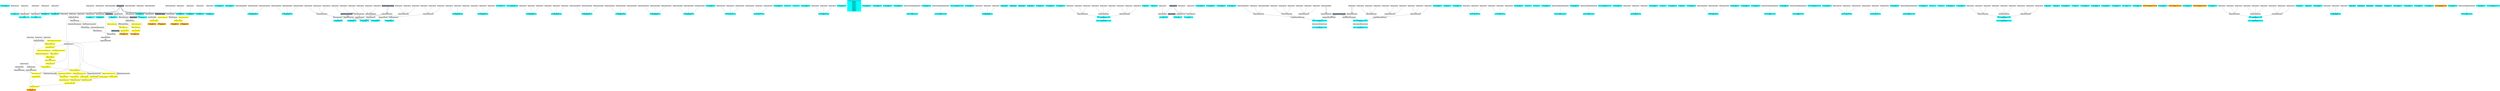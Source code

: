 digraph G {
node0 [shape="box" color="cyan" style="filled" label="VFXValue`1 Boolean (True)
_vfx_enabled_a"]
node1 [shape="box" color="cyan" style="filled" label="VFXExpressionMax Float
Rate_a"]
node2 [shape="box" color="lightgray" style="filled" label="VFXValue`1 Float (100)"]
node3 [shape="box" color="lightslategray" style="filled" label="VFXValue`1 Float (0)"]
node4 [shape="box" color="cyan" style="filled" label="VFXValue`1 Boolean (True)
_vfx_enabled_a"]
node5 [shape="box" color="cyan" style="filled" label="VFXExpressionCombine Float2
Count_a"]
node6 [shape="box" color="lightgray" style="filled" label="VFXExpressionMax Float"]
node7 [shape="box" color="lightgray" style="filled" label="VFXValue`1 Float (1)"]
node8 [shape="box" color="cyan" style="filled" label="VFXExpressionCombine Float2
Delay_a"]
node9 [shape="box" color="lightgray" style="filled" label="VFXExpressionMax Float"]
node10 [shape="box" color="lightgray" style="filled" label="VFXValue`1 Float (0)"]
node11 [shape="box" color="cyan" style="filled" label="VFXValue`1 Boolean (True)
_vfx_enabled_a"]
node12 [shape="box" color="cyan" style="filled" label="VFXExpressionMax Float
Rate_a"]
node13 [shape="box" color="lightgray" style="filled" label="VFXValue`1 Float (10)"]
node14 [shape="box" color="cyan" style="filled" label="VFXExpressionCombine Float3
bounds_center"]
node15 [shape="box" color="lightgray" style="filled" label="VFXValue`1 Float (-0.008661509)"]
node16 [shape="box" color="lightgray" style="filled" label="VFXValue`1 Float (1.401422)"]
node17 [shape="box" color="lightgray" style="filled" label="VFXValue`1 Float (-0.01848245)"]
node18 [shape="box" color="cyan" style="filled" label="VFXExpressionCombine Float3
bounds_size"]
node19 [shape="box" color="lightgray" style="filled" label="VFXValue`1 Float (3.004998)"]
node20 [shape="box" color="lightgray" style="filled" label="VFXValue`1 Float (3.960069)"]
node21 [shape="box" color="lightgray" style="filled" label="VFXValue`1 Float (3.060745)"]
node22 [shape="box" color="cyan" style="filled" label="VFXExpressionMin Float3
boundsPadding"]
node23 [shape="box" color="lightgray" style="filled" label="VFXExpressionMax Float3"]
node24 [shape="box" color="lightgray" style="filled" label="VFXExpressionCombine Float3"]
node25 [shape="box" color="lightgray" style="filled" label="VFXValue`1 Float (0.5)"]
node26 [shape="box" color="lightgray" style="filled" label="VFXValue`1 Float (0.5)"]
node27 [shape="box" color="lightgray" style="filled" label="VFXValue`1 Float (0.5)"]
node28 [shape="box" color="lightgray" style="filled" label="VFXExpressionCombine Float3"]
node29 [shape="box" color="lightslategray" style="filled" label="VFXValue`1 Float (-1.701412E+38)"]
node30 [shape="box" color="lightgray" style="filled" label="VFXExpressionCombine Float3"]
node31 [shape="box" color="lightslategray" style="filled" label="VFXValue`1 Float (1.701412E+38)"]
node32 [shape="box" color="cyan" style="filled" label="VFXExpressionCombine Float3
bounds_center"]
node33 [shape="box" color="lightgray" style="filled" label="VFXValue`1 Float (0)"]
node34 [shape="box" color="lightgray" style="filled" label="VFXValue`1 Float (0)"]
node35 [shape="box" color="lightgray" style="filled" label="VFXValue`1 Float (0)"]
node36 [shape="box" color="cyan" style="filled" label="VFXExpressionCombine Float3
bounds_size"]
node37 [shape="box" color="lightgray" style="filled" label="VFXValue`1 Float (1)"]
node38 [shape="box" color="lightgray" style="filled" label="VFXValue`1 Float (1)"]
node39 [shape="box" color="lightgray" style="filled" label="VFXValue`1 Float (1)"]
node40 [shape="box" color="cyan" style="filled" label="VFXExpressionMin Float3
boundsPadding"]
node41 [shape="box" color="lightgray" style="filled" label="VFXExpressionMax Float3"]
node42 [shape="box" color="lightgray" style="filled" label="VFXExpressionCombine Float3"]
node43 [shape="box" color="lightgray" style="filled" label="VFXValue`1 Float (0)"]
node44 [shape="box" color="lightgray" style="filled" label="VFXValue`1 Float (0)"]
node45 [shape="box" color="lightgray" style="filled" label="VFXValue`1 Float (0)"]
node46 [shape="box" color="cyan" style="filled" label="VFXMeshValue Mesh (998)
mesh"]
node47 [shape="box" color="cyan" style="filled" label="VFXValue`1 Uint32 (4294967295)
subMeshMask"]
node48 [shape="box" color="cyan" style="filled" label="VFXExpressionCombine Float3
bounds_center"]
node49 [shape="box" color="lightgray" style="filled" label="VFXValue`1 Float (0)"]
node50 [shape="box" color="lightgray" style="filled" label="VFXValue`1 Float (0)"]
node51 [shape="box" color="lightgray" style="filled" label="VFXValue`1 Float (0)"]
node52 [shape="box" color="cyan" style="filled" label="VFXExpressionCombine Float3
bounds_size"]
node53 [shape="box" color="lightgray" style="filled" label="VFXValue`1 Float (1)"]
node54 [shape="box" color="lightgray" style="filled" label="VFXValue`1 Float (1)"]
node55 [shape="box" color="lightgray" style="filled" label="VFXValue`1 Float (1)"]
node56 [shape="box" color="cyan" style="filled" label="VFXExpressionMin Float3
boundsPadding"]
node57 [shape="box" color="lightgray" style="filled" label="VFXExpressionMax Float3"]
node58 [shape="box" color="lightgray" style="filled" label="VFXExpressionCombine Float3"]
node59 [shape="box" color="lightgray" style="filled" label="VFXValue`1 Float (0)"]
node60 [shape="box" color="lightgray" style="filled" label="VFXValue`1 Float (0)"]
node61 [shape="box" color="lightgray" style="filled" label="VFXValue`1 Float (0)"]
node62 [shape="box" color="cyan" style="filled" label="VFXExpressionCombine Float3
bounds_center"]
node63 [shape="box" color="lightgray" style="filled" label="VFXValue`1 Float (-0.08967018)"]
node64 [shape="box" color="lightgray" style="filled" label="VFXValue`1 Float (0.3930029)"]
node65 [shape="box" color="lightgray" style="filled" label="VFXValue`1 Float (0.1912585)"]
node66 [shape="box" color="cyan" style="filled" label="VFXExpressionCombine Float3
bounds_size"]
node67 [shape="box" color="lightgray" style="filled" label="VFXValue`1 Float (3.687424)"]
node68 [shape="box" color="lightgray" style="filled" label="VFXValue`1 Float (3.051853)"]
node69 [shape="box" color="lightgray" style="filled" label="VFXValue`1 Float (2.478354)"]
node70 [shape="box" color="cyan" style="filled" label="VFXExpressionMin Float3
boundsPadding"]
node71 [shape="box" color="lightgray" style="filled" label="VFXExpressionMax Float3"]
node72 [shape="box" color="lightgray" style="filled" label="VFXExpressionCombine Float3"]
node73 [shape="box" color="lightgray" style="filled" label="VFXValue`1 Float (0)"]
node74 [shape="box" color="lightgray" style="filled" label="VFXValue`1 Float (0)"]
node75 [shape="box" color="lightgray" style="filled" label="VFXValue`1 Float (0)"]
node76 [shape="box" color="cyan" style="filled" label="VFXExpressionCombine Float3
bounds_center"]
node77 [shape="box" color="lightgray" style="filled" label="VFXValue`1 Float (-0.07987535)"]
node78 [shape="box" color="lightgray" style="filled" label="VFXValue`1 Float (0.369233)"]
node79 [shape="box" color="lightgray" style="filled" label="VFXValue`1 Float (0.2012136)"]
node80 [shape="box" color="cyan" style="filled" label="VFXExpressionCombine Float3
bounds_size"]
node81 [shape="box" color="lightgray" style="filled" label="VFXValue`1 Float (3.709438)"]
node82 [shape="box" color="lightgray" style="filled" label="VFXValue`1 Float (3.099251)"]
node83 [shape="box" color="lightgray" style="filled" label="VFXValue`1 Float (2.547388)"]
node84 [shape="box" color="cyan" style="filled" label="VFXExpressionMin Float3
boundsPadding"]
node85 [shape="box" color="lightgray" style="filled" label="VFXExpressionMax Float3"]
node86 [shape="box" color="lightgray" style="filled" label="VFXExpressionCombine Float3"]
node87 [shape="box" color="lightgray" style="filled" label="VFXValue`1 Float (0)"]
node88 [shape="box" color="lightgray" style="filled" label="VFXValue`1 Float (0)"]
node89 [shape="box" color="lightgray" style="filled" label="VFXValue`1 Float (0)"]
node90 [shape="box" color="cyan" style="filled" label="VFXValue`1 Boolean (True)
_vfx_enabled_a"]
node91 [shape="box" color="cyan" style="filled" label="VFXExpressionCombine Float3
A_a"]
node92 [shape="box" color="lightgray" style="filled" label="VFXValue`1 Float (-0.333)"]
node93 [shape="box" color="lightgray" style="filled" label="VFXValue`1 Float (0.2)"]
node94 [shape="box" color="lightgray" style="filled" label="VFXValue`1 Float (-0.333)"]
node95 [shape="box" color="cyan" style="filled" label="VFXExpressionCombine Float3
B_a"]
node96 [shape="box" color="lightgray" style="filled" label="VFXValue`1 Float (0.333)"]
node97 [shape="box" color="lightgray" style="filled" label="VFXValue`1 Float (1)"]
node98 [shape="box" color="lightgray" style="filled" label="VFXValue`1 Float (0.333)"]
node99 [shape="box" color="cyan" style="filled" label="VFXValue`1 Boolean (True)
_vfx_enabled_b"]
node100 [shape="box" color="cyan" style="filled" label="VFXValue`1 Float (1)
A_b"]
node101 [shape="box" color="cyan" style="filled" label="VFXValue`1 Float (3)
B_b"]
node102 [shape="box" color="cyan" style="filled" label="VFXValue`1 Boolean (True)
_vfx_enabled_c"]
node103 [shape="box" color="cyan" style="filled" label="VFXExpressionCombine Float3
Angle_c"]
node104 [shape="box" color="lightgray" style="filled" label="VFXValue`1 Float (90)"]
node105 [shape="box" color="lightgray" style="filled" label="VFXValue`1 Float (0)"]
node106 [shape="box" color="lightgray" style="filled" label="VFXValue`1 Float (0)"]
node107 [shape="box" color="cyan" style="filled" label="VFXValue`1 Boolean (True)
_vfx_enabled_a"]
node108 [shape="box" color="cyan" style="filled" label="VFXBuiltInExpression Float (DeltaTime)
deltaTime_a
deltaTime_b
deltaTime_a
deltaTime_c
deltaTime_d
deltaTime_e
deltaTime_a
deltaTime_a
deltaTime_b
deltaTime_c
deltaTime_d
deltaTime_a
deltaTime_b
deltaTime_c
deltaTime_d"]
node109 [shape="box" color="cyan" style="filled" label="VFXValue`1 Boolean (True)
_vfx_enabled_b"]
node110 [shape="box" color="cyan" style="filled" label="VFXValue`1 Boolean (True)
_vfx_enabled_c"]
node111 [shape="box" color="cyan" style="filled" label="VFXValue`1 Boolean (True)
_vfx_enabled_a"]
node112 [shape="box" color="cyan" style="filled" label="VFXValue`1 Boolean (True)
_vfx_enabled_b"]
node113 [shape="box" color="cyan" style="filled" label="VFXExpressionBakeCurve Float4
Size_b"]
node114 [shape="box" color="lightgray" style="filled" label="VFXValue`1 Curve (UnityEngine.AnimationCurve)"]
node115 [shape="box" color="cyan" style="filled" label="VFXValue`1 Boolean (True)
_vfx_enabled_c"]
node116 [shape="box" color="cyan" style="filled" label="VFXExpressionBakeGradient Float3
Color_c"]
node117 [shape="box" color="lightgray" style="filled" label="VFXValue`1 ColorGradient (UnityEngine.Gradient)"]
node118 [shape="box" color="cyan" style="filled" label="VFXTexture2DValue Texture2D (32008)
mainTexture"]
node119 [shape="box" color="cyan" style="filled" label="VFXValue`1 Boolean (True)
_vfx_enabled_a"]
node120 [shape="box" color="cyan" style="filled" label="VFXExpressionCombine Float3
Sphere_center_a"]
node121 [shape="box" color="lightgray" style="filled" label="VFXValue`1 Float (0)"]
node122 [shape="box" color="lightgray" style="filled" label="VFXValue`1 Float (0)"]
node123 [shape="box" color="lightgray" style="filled" label="VFXValue`1 Float (0)"]
node124 [shape="box" color="cyan" style="filled" label="VFXValue`1 Float (0.5)
Sphere_radius_a"]
node125 [shape="box" color="cyan" style="filled" label="VFXValue`1 Float (6)
attractionSpeed_a"]
node126 [shape="box" color="cyan" style="filled" label="VFXValue`1 Float (50)
attractionForce_a"]
node127 [shape="box" color="cyan" style="filled" label="VFXValue`1 Float (0.1)
stickDistance_a"]
node128 [shape="box" color="cyan" style="filled" label="VFXValue`1 Float (1000)
stickForce_a"]
node129 [shape="box" color="cyan" style="filled" label="VFXValue`1 Boolean (True)
_vfx_enabled_b"]
node130 [shape="box" color="orange" style="filled" label="VFXExpressionAdd Float3
Position_b"]
node131 [shape="box" color="yellow" style="filled" label="VFXExpressionAdd Float3"]
node132 [shape="box" color="yellow" style="filled" label="VFXExpressionAdd Float3"]
node133 [shape="box" color="lightgray" style="filled" label="VFXExpressionCombine Float3"]
node134 [shape="box" color="lightgray" style="filled" label="VFXValue`1 Float (0)"]
node135 [shape="box" color="lightgray" style="filled" label="VFXValue`1 Float (0)"]
node136 [shape="box" color="lightgray" style="filled" label="VFXValue`1 Float (0)"]
node137 [shape="box" color="yellow" style="filled" label="VFXExpressionMul Float3"]
node138 [shape="box" color="lightgray" style="filled" label="VFXExpressionMul Float3"]
node139 [shape="box" color="lightgray" style="filled" label="VFXExpressionCombine Float3"]
node140 [shape="box" color="lightgray" style="filled" label="VFXValue`1 Float (0)"]
node141 [shape="box" color="lightgray" style="filled" label="VFXValue`1 Float (1)"]
node142 [shape="box" color="lightgray" style="filled" label="VFXValue`1 Float (0)"]
node143 [shape="box" color="lightgray" style="filled" label="VFXExpressionCombine Float3"]
node144 [shape="box" color="lightgray" style="filled" label="VFXExpressionDivide Float"]
node145 [shape="box" color="lightslategray" style="filled" label="VFXValue`1 Float (1)"]
node146 [shape="box" color="lightgray" style="filled" label="VFXExpressionPow Float"]
node147 [shape="box" color="lightgray" style="filled" label="VFXExpressionAdd Float"]
node148 [shape="box" color="lightgray" style="filled" label="VFXExpressionAdd Float"]
node149 [shape="box" color="lightgray" style="filled" label="VFXExpressionExtractComponent Float"]
node150 [shape="box" color="lightgray" style="filled" label="VFXExpressionMul Float3"]
node151 [shape="box" color="lightgray" style="filled" label="VFXExpressionExtractComponent Float"]
node152 [shape="box" color="lightgray" style="filled" label="VFXExpressionExtractComponent Float"]
node153 [shape="box" color="lightslategray" style="filled" label="VFXValue`1 Float (0.5)"]
node154 [shape="box" color="yellow" style="filled" label="VFXExpressionCombine Float3"]
node155 [shape="box" color="yellow" style="filled" label="VFXExpressionAdd Float"]
node156 [shape="box" color="yellow" style="filled" label="VFXExpressionAdd Float"]
node157 [shape="box" color="yellow" style="filled" label="VFXExpressionExtractComponent Float"]
node158 [shape="box" color="yellow" style="filled" label="VFXExpressionMul Float3"]
node159 [shape="box" color="yellow" style="filled" label="VFXExpressionSubtract Float3"]
node160 [shape="box" color="yellow" style="filled" label="VFXAttributeExpression Float3 (position)"]
node161 [shape="box" color="yellow" style="filled" label="VFXExpressionExtractComponent Float"]
node162 [shape="box" color="yellow" style="filled" label="VFXExpressionExtractComponent Float"]
node163 [shape="box" color="yellow" style="filled" label="VFXExpressionMul Float3"]
node164 [shape="box" color="yellow" style="filled" label="VFXExpressionSubtract Float3"]
node165 [shape="box" color="lightgray" style="filled" label="VFXExpressionCombine Float3"]
node166 [shape="box" color="lightgray" style="filled" label="VFXExpressionCos Float"]
node167 [shape="box" color="lightgray" style="filled" label="VFXValue`1 Float (0.01)"]
node168 [shape="box" color="yellow" style="filled" label="VFXExpressionMul Float3"]
node169 [shape="box" color="yellow" style="filled" label="VFXExpressionCombine Float3"]
node170 [shape="box" color="yellow" style="filled" label="VFXExpressionSubtract Float"]
node171 [shape="box" color="yellow" style="filled" label="VFXExpressionMul Float"]
node172 [shape="box" color="yellow" style="filled" label="VFXExpressionExtractComponent Float"]
node173 [shape="box" color="lightgray" style="filled" label="VFXExpressionExtractComponent Float"]
node174 [shape="box" color="yellow" style="filled" label="VFXExpressionMul Float"]
node175 [shape="box" color="yellow" style="filled" label="VFXExpressionExtractComponent Float"]
node176 [shape="box" color="lightgray" style="filled" label="VFXExpressionExtractComponent Float"]
node177 [shape="box" color="yellow" style="filled" label="VFXExpressionSubtract Float"]
node178 [shape="box" color="yellow" style="filled" label="VFXExpressionMul Float"]
node179 [shape="box" color="lightgray" style="filled" label="VFXExpressionExtractComponent Float"]
node180 [shape="box" color="yellow" style="filled" label="VFXExpressionMul Float"]
node181 [shape="box" color="yellow" style="filled" label="VFXExpressionExtractComponent Float"]
node182 [shape="box" color="yellow" style="filled" label="VFXExpressionSubtract Float"]
node183 [shape="box" color="yellow" style="filled" label="VFXExpressionMul Float"]
node184 [shape="box" color="yellow" style="filled" label="VFXExpressionMul Float"]
node185 [shape="box" color="lightgray" style="filled" label="VFXExpressionCombine Float3"]
node186 [shape="box" color="lightgray" style="filled" label="VFXExpressionSin Float"]
node187 [shape="box" color="cyan" style="filled" label="VFXValue`1 Boolean (True)
_vfx_enabled_c"]
node188 [shape="box" color="cyan" style="filled" label="VFXExpressionInverseTRSMatrix Matrix4x4
InvFieldTransform_c"]
node189 [shape="box" color="cyan" style="filled" label="VFXExpressionTRSToMatrix Matrix4x4
FieldTransform_c"]
node190 [shape="box" color="lightgray" style="filled" label="VFXExpressionCombine Float3"]
node191 [shape="box" color="lightgray" style="filled" label="VFXValue`1 Float (0)"]
node192 [shape="box" color="lightgray" style="filled" label="VFXValue`1 Float (0)"]
node193 [shape="box" color="lightgray" style="filled" label="VFXValue`1 Float (0)"]
node194 [shape="box" color="lightgray" style="filled" label="VFXExpressionCombine Float3"]
node195 [shape="box" color="lightgray" style="filled" label="VFXValue`1 Float (0)"]
node196 [shape="box" color="lightgray" style="filled" label="VFXValue`1 Float (0)"]
node197 [shape="box" color="lightgray" style="filled" label="VFXValue`1 Float (0)"]
node198 [shape="box" color="lightgray" style="filled" label="VFXExpressionCombine Float3"]
node199 [shape="box" color="lightgray" style="filled" label="VFXValue`1 Float (1)"]
node200 [shape="box" color="lightgray" style="filled" label="VFXValue`1 Float (1)"]
node201 [shape="box" color="lightgray" style="filled" label="VFXValue`1 Float (1)"]
node202 [shape="box" color="cyan" style="filled" label="VFXValue`1 Float (1)
Intensity_c"]
node203 [shape="box" color="cyan" style="filled" label="VFXExpressionMax Float
Drag_c"]
node204 [shape="box" color="lightgray" style="filled" label="VFXValue`1 Float (2)"]
node205 [shape="box" color="cyan" style="filled" label="VFXValue`1 Float (1)
frequency_c"]
node206 [shape="box" color="cyan" style="filled" label="VFXExpressionMin Int32
octaves_c"]
node207 [shape="box" color="lightgray" style="filled" label="VFXExpressionMax Int32"]
node208 [shape="box" color="lightgray" style="filled" label="VFXValue`1 Int32 (1)"]
node209 [shape="box" color="lightslategray" style="filled" label="VFXValue`1 Int32 (1)"]
node210 [shape="box" color="lightslategray" style="filled" label="VFXValue`1 Int32 (8)"]
node211 [shape="box" color="cyan" style="filled" label="VFXExpressionMin Float
roughness_c"]
node212 [shape="box" color="lightgray" style="filled" label="VFXExpressionMax Float"]
node213 [shape="box" color="lightgray" style="filled" label="VFXValue`1 Float (0.5)"]
node214 [shape="box" color="cyan" style="filled" label="VFXExpressionMax Float
lacunarity_c"]
node215 [shape="box" color="lightgray" style="filled" label="VFXValue`1 Float (2)"]
node216 [shape="box" color="cyan" style="filled" label="VFXValue`1 Boolean (True)
_vfx_enabled_d"]
node217 [shape="box" color="cyan" style="filled" label="VFXValue`1 Boolean (True)
_vfx_enabled_e"]
node218 [shape="box" color="cyan" style="filled" label="VFXValue`1 Boolean (True)
_vfx_enabled_f"]
node219 [shape="box" color="cyan" style="filled" label="VFXValue`1 Boolean (True)
_vfx_enabled_a"]
node220 [shape="box" color="orange" style="filled" label="VFXExpressionPow Float
rNorm_a"]
node221 [shape="box" color="yellow" style="filled" label="VFXExpressionAdd Float"]
node222 [shape="box" color="lightgray" style="filled" label="VFXExpressionPow Float"]
node223 [shape="box" color="lightgray" style="filled" label="VFXExpressionSubtract Float"]
node224 [shape="box" color="lightslategray" style="filled" label="VFXValue`1 Float (2)"]
node225 [shape="box" color="yellow" style="filled" label="VFXExpressionMul Float"]
node226 [shape="box" color="lightgray" style="filled" label="VFXExpressionSubtract Float"]
node227 [shape="box" color="yellow" style="filled" label="VFXExpressionRandom Float"]
node228 [shape="box" color="orange" style="filled" label="VFXExpressionSin Float
sinTheta_a"]
node229 [shape="box" color="yellow" style="filled" label="VFXExpressionMul Float"]
node230 [shape="box" color="lightgray" style="filled" label="VFXExpressionMin Float"]
node231 [shape="box" color="lightgray" style="filled" label="VFXExpressionMax Float"]
node232 [shape="box" color="lightgray" style="filled" label="VFXValue`1 Float (6.283185)"]
node233 [shape="box" color="lightslategray" style="filled" label="VFXValue`1 Float (6.283185)"]
node234 [shape="box" color="yellow" style="filled" label="VFXExpressionRandom Float"]
node235 [shape="box" color="orange" style="filled" label="VFXExpressionCos Float
cosTheta_a"]
node236 [shape="box" color="cyan" style="filled" label="VFXExpressionTransformMatrix Matrix4x4
transform_a"]
node237 [shape="box" color="lightgray" style="filled" label="VFXExpressionTRSToMatrix Matrix4x4"]
node238 [shape="box" color="lightgray" style="filled" label="VFXExpressionCombine Float3"]
node239 [shape="box" color="lightgray" style="filled" label="VFXValue`1 Float (0)"]
node240 [shape="box" color="lightgray" style="filled" label="VFXValue`1 Float (0.04393989)"]
node241 [shape="box" color="lightgray" style="filled" label="VFXValue`1 Float (9.536743E-07)"]
node242 [shape="box" color="lightgray" style="filled" label="VFXExpressionCombine Float3"]
node243 [shape="box" color="lightgray" style="filled" label="VFXValue`1 Float (50)"]
node244 [shape="box" color="lightgray" style="filled" label="VFXValue`1 Float (0)"]
node245 [shape="box" color="lightgray" style="filled" label="VFXValue`1 Float (0)"]
node246 [shape="box" color="lightgray" style="filled" label="VFXExpressionCombine Float3"]
node247 [shape="box" color="lightgray" style="filled" label="VFXValue`1 Float (1)"]
node248 [shape="box" color="lightgray" style="filled" label="VFXValue`1 Float (1)"]
node249 [shape="box" color="lightgray" style="filled" label="VFXValue`1 Float (1)"]
node250 [shape="box" color="lightgray" style="filled" label="VFXExpressionTRSToMatrix Matrix4x4"]
node251 [shape="box" color="lightslategray" style="filled" label="VFXValue`1 Float3 ((0.00, 0.00, 0.00))"]
node252 [shape="box" color="lightgray" style="filled" label="VFXExpressionCombine Float3"]
node253 [shape="box" color="lightgray" style="filled" label="VFXValue`1 Float (1.692969)"]
node254 [shape="box" color="cyan" style="filled" label="VFXExpressionTransposeMatrix Matrix4x4
inverseTranspose_a"]
node255 [shape="box" color="lightgray" style="filled" label="VFXExpressionInverseTRSMatrix Matrix4x4"]
node256 [shape="box" color="cyan" style="filled" label="VFXValue`1 Boolean (True)
_vfx_enabled_b"]
node257 [shape="box" color="cyan" style="filled" label="VFXValue`1 Float (0.6)
Lifetime_b"]
node258 [shape="box" color="cyan" style="filled" label="VFXValue`1 Boolean (True)
_vfx_enabled_c"]
node259 [shape="box" color="cyan" style="filled" label="VFXExpressionCombine Float3
A_c"]
node260 [shape="box" color="lightgray" style="filled" label="VFXValue`1 Float (0)"]
node261 [shape="box" color="lightgray" style="filled" label="VFXValue`1 Float (0)"]
node262 [shape="box" color="lightgray" style="filled" label="VFXValue`1 Float (0)"]
node263 [shape="box" color="cyan" style="filled" label="VFXExpressionCombine Float3
B_c"]
node264 [shape="box" color="lightgray" style="filled" label="VFXValue`1 Float (0)"]
node265 [shape="box" color="lightgray" style="filled" label="VFXValue`1 Float (0)"]
node266 [shape="box" color="lightgray" style="filled" label="VFXValue`1 Float (360)"]
node267 [shape="box" color="cyan" style="filled" label="VFXValue`1 Boolean (True)
_vfx_enabled_d"]
node268 [shape="box" color="cyan" style="filled" label="VFXValue`1 Float (1)
A_d"]
node269 [shape="box" color="cyan" style="filled" label="VFXValue`1 Float (2)
B_d"]
node270 [shape="box" color="cyan" style="filled" label="VFXValue`1 Boolean (True)
_vfx_enabled_a"]
node271 [shape="box" color="cyan" style="filled" label="VFXExpressionBakeGradient Float3
Color_a"]
node272 [shape="box" color="lightgray" style="filled" label="VFXValue`1 ColorGradient (UnityEngine.Gradient)"]
node273 [shape="box" color="cyan" style="filled" label="VFXValue`1 Boolean (True)
_vfx_enabled_b"]
node274 [shape="box" color="cyan" style="filled" label="VFXExpressionBakeCurve Float4
Size_b"]
node275 [shape="box" color="lightgray" style="filled" label="VFXValue`1 Curve (UnityEngine.AnimationCurve)"]
node276 [shape="box" color="cyan" style="filled" label="VFXExpressionMin Float
alphaThreshold"]
node277 [shape="box" color="lightgray" style="filled" label="VFXExpressionMax Float"]
node278 [shape="box" color="lightgray" style="filled" label="VFXValue`1 Float (0.25)"]
node279 [shape="box" color="cyan" style="filled" label="VFXTexture2DValue Texture2D (31782)
mainTexture"]
node280 [shape="box" color="cyan" style="filled" label="VFXValue`1 Boolean (True)
_vfx_enabled_a"]
node281 [shape="box" color="cyan" style="filled" label="VFXExpressionCombine Float3
Angle_a"]
node282 [shape="box" color="lightgray" style="filled" label="VFXValue`1 Float (50)"]
node283 [shape="box" color="lightgray" style="filled" label="VFXValue`1 Float (0)"]
node284 [shape="box" color="lightgray" style="filled" label="VFXValue`1 Float (0)"]
node285 [shape="box" color="cyan" style="filled" label="VFXValue`1 Boolean (True)
_vfx_enabled_b"]
node286 [shape="box" color="cyan" style="filled" label="VFXValue`1 Float (3)
Size_b"]
node287 [shape="box" color="cyan" style="filled" label="VFXValue`1 Boolean (True)
_vfx_enabled_c"]
node288 [shape="box" color="cyan" style="filled" label="VFXValue`1 Float (5)
Lifetime_c"]
node289 [shape="box" color="cyan" style="filled" label="VFXValue`1 Boolean (True)
_vfx_enabled_d"]
node290 [shape="box" color="cyan" style="filled" label="VFXExpressionCombine Float3
Color_d"]
node291 [shape="box" color="lightgray" style="filled" label="VFXValue`1 Float (0.8351726)"]
node292 [shape="box" color="lightgray" style="filled" label="VFXValue`1 Float (3.35468)"]
node293 [shape="box" color="lightgray" style="filled" label="VFXValue`1 Float (3.471698)"]
node294 [shape="box" color="cyan" style="filled" label="VFXValue`1 Boolean (True)
_vfx_enabled_a"]
node295 [shape="box" color="cyan" style="filled" label="VFXValue`1 Boolean (True)
_vfx_enabled_b"]
node296 [shape="box" color="cyan" style="filled" label="VFXValue`1 Boolean (True)
_vfx_enabled_a"]
node297 [shape="box" color="cyan" style="filled" label="VFXExpressionBakeCurve Float4
Size_a"]
node298 [shape="box" color="lightgray" style="filled" label="VFXValue`1 Curve (UnityEngine.AnimationCurve)"]
node299 [shape="box" color="cyan" style="filled" label="VFXValue`1 Boolean (True)
_vfx_enabled_b"]
node300 [shape="box" color="cyan" style="filled" label="VFXExpressionBakeCurve Float4
Angle_b"]
node301 [shape="box" color="lightgray" style="filled" label="VFXValue`1 Curve (UnityEngine.AnimationCurve)"]
node302 [shape="box" color="cyan" style="filled" label="VFXTexture2DValue Texture2D (33358)
mainTexture"]
node303 [shape="box" color="cyan" style="filled" label="VFXValue`1 Boolean (True)
_vfx_enabled_a"]
node304 [shape="box" color="cyan" style="filled" label="VFXExpressionCombine Float3
A_a"]
node305 [shape="box" color="lightgray" style="filled" label="VFXValue`1 Float (-0.333)"]
node306 [shape="box" color="lightgray" style="filled" label="VFXValue`1 Float (0.2)"]
node307 [shape="box" color="lightgray" style="filled" label="VFXValue`1 Float (-0.333)"]
node308 [shape="box" color="cyan" style="filled" label="VFXExpressionCombine Float3
B_a"]
node309 [shape="box" color="lightgray" style="filled" label="VFXValue`1 Float (0.333)"]
node310 [shape="box" color="lightgray" style="filled" label="VFXValue`1 Float (1)"]
node311 [shape="box" color="lightgray" style="filled" label="VFXValue`1 Float (0.333)"]
node312 [shape="box" color="cyan" style="filled" label="VFXValue`1 Boolean (True)
_vfx_enabled_b"]
node313 [shape="box" color="cyan" style="filled" label="VFXExpressionBakeGradient Float3
Color_b"]
node314 [shape="box" color="lightgray" style="filled" label="VFXValue`1 ColorGradient (UnityEngine.Gradient)"]
node315 [shape="box" color="cyan" style="filled" label="VFXValue`1 Boolean (True)
_vfx_enabled_c"]
node316 [shape="box" color="cyan" style="filled" label="VFXValue`1 Float (1)
A_c"]
node317 [shape="box" color="cyan" style="filled" label="VFXValue`1 Float (3)
B_c"]
node318 [shape="box" color="cyan" style="filled" label="VFXValue`1 Boolean (True)
_vfx_enabled_d"]
node319 [shape="box" color="orange" style="filled" label="VFXExpressionPow Float
rNorm_d"]
node320 [shape="box" color="yellow" style="filled" label="VFXExpressionAdd Float"]
node321 [shape="box" color="yellow" style="filled" label="VFXExpressionMul Float"]
node322 [shape="box" color="yellow" style="filled" label="VFXExpressionRandom Float"]
node323 [shape="box" color="orange" style="filled" label="VFXExpressionSin Float
sinTheta_d"]
node324 [shape="box" color="yellow" style="filled" label="VFXExpressionMul Float"]
node325 [shape="box" color="lightgray" style="filled" label="VFXExpressionMin Float"]
node326 [shape="box" color="lightgray" style="filled" label="VFXExpressionMax Float"]
node327 [shape="box" color="lightgray" style="filled" label="VFXValue`1 Float (6.283185)"]
node328 [shape="box" color="yellow" style="filled" label="VFXExpressionRandom Float"]
node329 [shape="box" color="orange" style="filled" label="VFXExpressionCos Float
cosTheta_d"]
node330 [shape="box" color="cyan" style="filled" label="VFXExpressionTransformMatrix Matrix4x4
transform_d"]
node331 [shape="box" color="lightgray" style="filled" label="VFXExpressionTRSToMatrix Matrix4x4"]
node332 [shape="box" color="lightgray" style="filled" label="VFXExpressionCombine Float3"]
node333 [shape="box" color="lightgray" style="filled" label="VFXValue`1 Float (0)"]
node334 [shape="box" color="lightgray" style="filled" label="VFXValue`1 Float (0)"]
node335 [shape="box" color="lightgray" style="filled" label="VFXValue`1 Float (0)"]
node336 [shape="box" color="lightgray" style="filled" label="VFXExpressionCombine Float3"]
node337 [shape="box" color="lightgray" style="filled" label="VFXValue`1 Float (50)"]
node338 [shape="box" color="lightgray" style="filled" label="VFXValue`1 Float (0)"]
node339 [shape="box" color="lightgray" style="filled" label="VFXValue`1 Float (0)"]
node340 [shape="box" color="lightgray" style="filled" label="VFXExpressionCombine Float3"]
node341 [shape="box" color="lightgray" style="filled" label="VFXValue`1 Float (1)"]
node342 [shape="box" color="lightgray" style="filled" label="VFXValue`1 Float (1)"]
node343 [shape="box" color="lightgray" style="filled" label="VFXValue`1 Float (1)"]
node344 [shape="box" color="lightgray" style="filled" label="VFXExpressionTRSToMatrix Matrix4x4"]
node345 [shape="box" color="lightgray" style="filled" label="VFXExpressionCombine Float3"]
node346 [shape="box" color="lightgray" style="filled" label="VFXValue`1 Float (2)"]
node347 [shape="box" color="cyan" style="filled" label="VFXExpressionTransposeMatrix Matrix4x4
inverseTranspose_d"]
node348 [shape="box" color="lightgray" style="filled" label="VFXExpressionInverseTRSMatrix Matrix4x4"]
node349 [shape="box" color="cyan" style="filled" label="VFXValue`1 Boolean (True)
_vfx_enabled_a"]
node350 [shape="box" color="cyan" style="filled" label="VFXExpressionInverseTRSMatrix Matrix4x4
InvFieldTransform_a"]
node351 [shape="box" color="cyan" style="filled" label="VFXExpressionTRSToMatrix Matrix4x4
FieldTransform_a"]
node352 [shape="box" color="lightgray" style="filled" label="VFXExpressionCombine Float3"]
node353 [shape="box" color="lightgray" style="filled" label="VFXValue`1 Float (0)"]
node354 [shape="box" color="lightgray" style="filled" label="VFXValue`1 Float (0)"]
node355 [shape="box" color="lightgray" style="filled" label="VFXValue`1 Float (0)"]
node356 [shape="box" color="lightgray" style="filled" label="VFXExpressionCombine Float3"]
node357 [shape="box" color="lightgray" style="filled" label="VFXValue`1 Float (0)"]
node358 [shape="box" color="lightgray" style="filled" label="VFXValue`1 Float (0)"]
node359 [shape="box" color="lightgray" style="filled" label="VFXValue`1 Float (0)"]
node360 [shape="box" color="lightgray" style="filled" label="VFXExpressionCombine Float3"]
node361 [shape="box" color="lightgray" style="filled" label="VFXValue`1 Float (0.3)"]
node362 [shape="box" color="lightgray" style="filled" label="VFXValue`1 Float (0.3)"]
node363 [shape="box" color="lightgray" style="filled" label="VFXValue`1 Float (0.3)"]
node364 [shape="box" color="cyan" style="filled" label="VFXValue`1 Float (5)
Intensity_a"]
node365 [shape="box" color="cyan" style="filled" label="VFXExpressionMax Float
Drag_a"]
node366 [shape="box" color="lightgray" style="filled" label="VFXValue`1 Float (1)"]
node367 [shape="box" color="cyan" style="filled" label="VFXValue`1 Float (1)
frequency_a"]
node368 [shape="box" color="cyan" style="filled" label="VFXExpressionMin Int32
octaves_a"]
node369 [shape="box" color="lightgray" style="filled" label="VFXExpressionMax Int32"]
node370 [shape="box" color="lightgray" style="filled" label="VFXValue`1 Int32 (3)"]
node371 [shape="box" color="cyan" style="filled" label="VFXExpressionMin Float
roughness_a"]
node372 [shape="box" color="lightgray" style="filled" label="VFXExpressionMax Float"]
node373 [shape="box" color="lightgray" style="filled" label="VFXValue`1 Float (0.8348661)"]
node374 [shape="box" color="cyan" style="filled" label="VFXExpressionMax Float
lacunarity_a"]
node375 [shape="box" color="lightgray" style="filled" label="VFXValue`1 Float (2)"]
node376 [shape="box" color="cyan" style="filled" label="VFXValue`1 Boolean (True)
_vfx_enabled_b"]
node377 [shape="box" color="cyan" style="filled" label="VFXValue`1 Float (30)
Rate_b"]
node378 [shape="box" color="cyan" style="filled" label="VFXValue`1 Boolean (True)
_vfx_enabled_c"]
node379 [shape="box" color="cyan" style="filled" label="VFXValue`1 Boolean (True)
_vfx_enabled_d"]
node380 [shape="box" color="cyan" style="filled" label="VFXValue`1 Boolean (True)
_vfx_enabled_e"]
node381 [shape="box" color="cyan" style="filled" label="VFXValue`1 Boolean (True)
_vfx_enabled_a"]
node382 [shape="box" color="cyan" style="filled" label="VFXValue`1 Boolean (True)
Alive_a"]
node383 [shape="box" color="cyan" style="filled" label="VFXValue`1 Boolean (True)
_vfx_enabled_b"]
node384 [shape="box" color="orange" style="filled" label="VFXAttributeExpression Float3 (position)
Value_b"]
node385 [shape="box" color="cyan" style="filled" label="VFXValue`1 Boolean (True)
_vfx_enabled_c"]
node386 [shape="box" color="orange" style="filled" label="VFXAttributeExpression Float3 (color)
Value_c"]
node387 [shape="box" color="cyan" style="filled" label="VFXValue`1 Boolean (True)
_vfx_enabled_d"]
node388 [shape="box" color="orange" style="filled" label="VFXAttributeExpression Float (lifetime)
Value_d"]
node389 [shape="box" color="cyan" style="filled" label="VFXValue`1 Boolean (True)
_vfx_enabled_a"]
node390 [shape="box" color="cyan" style="filled" label="VFXExpressionInverseTRSMatrix Matrix4x4
InvFieldTransform_a"]
node391 [shape="box" color="cyan" style="filled" label="VFXExpressionTRSToMatrix Matrix4x4
FieldTransform_a"]
node392 [shape="box" color="lightgray" style="filled" label="VFXExpressionCombine Float3"]
node393 [shape="box" color="lightgray" style="filled" label="VFXValue`1 Float (0)"]
node394 [shape="box" color="lightgray" style="filled" label="VFXValue`1 Float (0)"]
node395 [shape="box" color="lightgray" style="filled" label="VFXValue`1 Float (0)"]
node396 [shape="box" color="lightgray" style="filled" label="VFXExpressionCombine Float3"]
node397 [shape="box" color="lightgray" style="filled" label="VFXValue`1 Float (0)"]
node398 [shape="box" color="lightgray" style="filled" label="VFXValue`1 Float (0)"]
node399 [shape="box" color="lightgray" style="filled" label="VFXValue`1 Float (0)"]
node400 [shape="box" color="lightgray" style="filled" label="VFXExpressionCombine Float3"]
node401 [shape="box" color="lightgray" style="filled" label="VFXValue`1 Float (0.3)"]
node402 [shape="box" color="lightgray" style="filled" label="VFXValue`1 Float (0.3)"]
node403 [shape="box" color="lightgray" style="filled" label="VFXValue`1 Float (0.3)"]
node404 [shape="box" color="cyan" style="filled" label="VFXValue`1 Float (0.1)
Intensity_a"]
node405 [shape="box" color="cyan" style="filled" label="VFXExpressionMax Float
Drag_a"]
node406 [shape="box" color="lightgray" style="filled" label="VFXValue`1 Float (1)"]
node407 [shape="box" color="cyan" style="filled" label="VFXValue`1 Float (1)
frequency_a"]
node408 [shape="box" color="cyan" style="filled" label="VFXExpressionMin Int32
octaves_a"]
node409 [shape="box" color="lightgray" style="filled" label="VFXExpressionMax Int32"]
node410 [shape="box" color="lightgray" style="filled" label="VFXValue`1 Int32 (1)"]
node411 [shape="box" color="cyan" style="filled" label="VFXExpressionMin Float
roughness_a"]
node412 [shape="box" color="lightgray" style="filled" label="VFXExpressionMax Float"]
node413 [shape="box" color="lightgray" style="filled" label="VFXValue`1 Float (0.8348661)"]
node414 [shape="box" color="cyan" style="filled" label="VFXExpressionMax Float
lacunarity_a"]
node415 [shape="box" color="lightgray" style="filled" label="VFXValue`1 Float (2)"]
node416 [shape="box" color="cyan" style="filled" label="VFXValue`1 Boolean (True)
_vfx_enabled_b"]
node417 [shape="box" color="cyan" style="filled" label="VFXExpressionCombine Float3
Sphere_center_b"]
node418 [shape="box" color="lightgray" style="filled" label="VFXValue`1 Float (0)"]
node419 [shape="box" color="lightgray" style="filled" label="VFXValue`1 Float (0)"]
node420 [shape="box" color="lightgray" style="filled" label="VFXValue`1 Float (0)"]
node421 [shape="box" color="cyan" style="filled" label="VFXValue`1 Float (1)
Sphere_radius_b"]
node422 [shape="box" color="cyan" style="filled" label="VFXValue`1 Float (20)
attractionSpeed_b"]
node423 [shape="box" color="cyan" style="filled" label="VFXValue`1 Float (50)
attractionForce_b"]
node424 [shape="box" color="cyan" style="filled" label="VFXValue`1 Float (0.1)
stickDistance_b"]
node425 [shape="box" color="cyan" style="filled" label="VFXValue`1 Float (100)
stickForce_b"]
node426 [shape="box" color="cyan" style="filled" label="VFXValue`1 Boolean (True)
_vfx_enabled_c"]
node427 [shape="box" color="cyan" style="filled" label="VFXValue`1 Boolean (True)
_vfx_enabled_d"]
node428 [shape="box" color="cyan" style="filled" label="VFXValue`1 Boolean (True)
_vfx_enabled_e"]
node429 [shape="box" color="cyan" style="filled" label="VFXValue`1 Boolean (True)
_vfx_enabled_a"]
node430 [shape="box" color="orange" style="filled" label="VFXExpressionStripTangent Float3
stripTangent_a"]
node431 [shape="box" color="cyan" style="filled" label="VFXValue`1 Boolean (True)
_vfx_enabled_b"]
node432 [shape="box" color="cyan" style="filled" label="VFXExpressionBakeCurve Float4
Size_b"]
node433 [shape="box" color="lightgray" style="filled" label="VFXValue`1 Curve (UnityEngine.AnimationCurve)"]
node434 [shape="box" color="cyan" style="filled" label="VFXValue`1 Boolean (True)
_vfx_enabled_c"]
node435 [shape="box" color="cyan" style="filled" label="VFXTexture2DValue Texture2D (1140)
mainTexture"]
node2 -> node1 [headlabel="0"]
node3 -> node1 [headlabel="1"]
node6 -> node5 [headlabel="0"]
node6 -> node5 [headlabel="1"]
node7 -> node6 [headlabel="0"]
node3 -> node6 [headlabel="1"]
node9 -> node8 [headlabel="0"]
node9 -> node8 [headlabel="1"]
node10 -> node9 [headlabel="0"]
node3 -> node9 [headlabel="1"]
node13 -> node12 [headlabel="0"]
node3 -> node12 [headlabel="1"]
node15 -> node14 [headlabel="0"]
node16 -> node14 [headlabel="1"]
node17 -> node14 [headlabel="2"]
node19 -> node18 [headlabel="0"]
node20 -> node18 [headlabel="1"]
node21 -> node18 [headlabel="2"]
node23 -> node22 [headlabel="0"]
node30 -> node22 [headlabel="1"]
node24 -> node23 [headlabel="0"]
node28 -> node23 [headlabel="1"]
node25 -> node24 [headlabel="0"]
node26 -> node24 [headlabel="1"]
node27 -> node24 [headlabel="2"]
node29 -> node28 [headlabel="0"]
node29 -> node28 [headlabel="1"]
node29 -> node28 [headlabel="2"]
node31 -> node30 [headlabel="0"]
node31 -> node30 [headlabel="1"]
node31 -> node30 [headlabel="2"]
node33 -> node32 [headlabel="0"]
node34 -> node32 [headlabel="1"]
node35 -> node32 [headlabel="2"]
node37 -> node36 [headlabel="0"]
node38 -> node36 [headlabel="1"]
node39 -> node36 [headlabel="2"]
node41 -> node40 [headlabel="0"]
node30 -> node40 [headlabel="1"]
node42 -> node41 [headlabel="0"]
node28 -> node41 [headlabel="1"]
node43 -> node42 [headlabel="0"]
node44 -> node42 [headlabel="1"]
node45 -> node42 [headlabel="2"]
node49 -> node48 [headlabel="0"]
node50 -> node48 [headlabel="1"]
node51 -> node48 [headlabel="2"]
node53 -> node52 [headlabel="0"]
node54 -> node52 [headlabel="1"]
node55 -> node52 [headlabel="2"]
node57 -> node56 [headlabel="0"]
node30 -> node56 [headlabel="1"]
node58 -> node57 [headlabel="0"]
node28 -> node57 [headlabel="1"]
node59 -> node58 [headlabel="0"]
node60 -> node58 [headlabel="1"]
node61 -> node58 [headlabel="2"]
node63 -> node62 [headlabel="0"]
node64 -> node62 [headlabel="1"]
node65 -> node62 [headlabel="2"]
node67 -> node66 [headlabel="0"]
node68 -> node66 [headlabel="1"]
node69 -> node66 [headlabel="2"]
node71 -> node70 [headlabel="0"]
node30 -> node70 [headlabel="1"]
node72 -> node71 [headlabel="0"]
node28 -> node71 [headlabel="1"]
node73 -> node72 [headlabel="0"]
node74 -> node72 [headlabel="1"]
node75 -> node72 [headlabel="2"]
node77 -> node76 [headlabel="0"]
node78 -> node76 [headlabel="1"]
node79 -> node76 [headlabel="2"]
node81 -> node80 [headlabel="0"]
node82 -> node80 [headlabel="1"]
node83 -> node80 [headlabel="2"]
node85 -> node84 [headlabel="0"]
node30 -> node84 [headlabel="1"]
node86 -> node85 [headlabel="0"]
node28 -> node85 [headlabel="1"]
node87 -> node86 [headlabel="0"]
node88 -> node86 [headlabel="1"]
node89 -> node86 [headlabel="2"]
node92 -> node91 [headlabel="0"]
node93 -> node91 [headlabel="1"]
node94 -> node91 [headlabel="2"]
node96 -> node95 [headlabel="0"]
node97 -> node95 [headlabel="1"]
node98 -> node95 [headlabel="2"]
node104 -> node103 [headlabel="0"]
node105 -> node103 [headlabel="1"]
node106 -> node103 [headlabel="2"]
node114 -> node113 
node117 -> node116 
node121 -> node120 [headlabel="0"]
node122 -> node120 [headlabel="1"]
node123 -> node120 [headlabel="2"]
node131 -> node130 [headlabel="0"]
node168 -> node130 [headlabel="1"]
node132 -> node131 [headlabel="0"]
node163 -> node131 [headlabel="1"]
node133 -> node132 [headlabel="0"]
node137 -> node132 [headlabel="1"]
node134 -> node133 [headlabel="0"]
node135 -> node133 [headlabel="1"]
node136 -> node133 [headlabel="2"]
node138 -> node137 [headlabel="0"]
node154 -> node137 [headlabel="1"]
node139 -> node138 [headlabel="0"]
node143 -> node138 [headlabel="1"]
node140 -> node139 [headlabel="0"]
node141 -> node139 [headlabel="1"]
node142 -> node139 [headlabel="2"]
node144 -> node143 [headlabel="0"]
node144 -> node143 [headlabel="1"]
node144 -> node143 [headlabel="2"]
node145 -> node144 [headlabel="0"]
node146 -> node144 [headlabel="1"]
node147 -> node146 [headlabel="0"]
node153 -> node146 [headlabel="1"]
node148 -> node147 [headlabel="0"]
node152 -> node147 [headlabel="1"]
node149 -> node148 [headlabel="0"]
node151 -> node148 [headlabel="1"]
node150 -> node149 
node139 -> node150 [headlabel="0"]
node139 -> node150 [headlabel="1"]
node150 -> node151 
node150 -> node152 
node155 -> node154 [headlabel="0"]
node155 -> node154 [headlabel="1"]
node155 -> node154 [headlabel="2"]
node156 -> node155 [headlabel="0"]
node162 -> node155 [headlabel="1"]
node157 -> node156 [headlabel="0"]
node161 -> node156 [headlabel="1"]
node158 -> node157 
node138 -> node158 [headlabel="0"]
node159 -> node158 [headlabel="1"]
node160 -> node159 [headlabel="0"]
node133 -> node159 [headlabel="1"]
node158 -> node161 
node158 -> node162 
node164 -> node163 [headlabel="0"]
node165 -> node163 [headlabel="1"]
node160 -> node164 [headlabel="0"]
node132 -> node164 [headlabel="1"]
node166 -> node165 [headlabel="0"]
node166 -> node165 [headlabel="1"]
node166 -> node165 [headlabel="2"]
node167 -> node166 
node169 -> node168 [headlabel="0"]
node185 -> node168 [headlabel="1"]
node170 -> node169 [headlabel="0"]
node177 -> node169 [headlabel="1"]
node182 -> node169 [headlabel="2"]
node171 -> node170 [headlabel="0"]
node174 -> node170 [headlabel="1"]
node172 -> node171 [headlabel="0"]
node173 -> node171 [headlabel="1"]
node164 -> node172 
node138 -> node173 
node175 -> node174 [headlabel="0"]
node176 -> node174 [headlabel="1"]
node164 -> node175 
node138 -> node176 
node178 -> node177 [headlabel="0"]
node180 -> node177 [headlabel="1"]
node175 -> node178 [headlabel="0"]
node179 -> node178 [headlabel="1"]
node138 -> node179 
node181 -> node180 [headlabel="0"]
node173 -> node180 [headlabel="1"]
node164 -> node181 
node183 -> node182 [headlabel="0"]
node184 -> node182 [headlabel="1"]
node181 -> node183 [headlabel="0"]
node176 -> node183 [headlabel="1"]
node172 -> node184 [headlabel="0"]
node179 -> node184 [headlabel="1"]
node186 -> node185 [headlabel="0"]
node186 -> node185 [headlabel="1"]
node186 -> node185 [headlabel="2"]
node167 -> node186 
node189 -> node188 
node190 -> node189 [headlabel="0"]
node194 -> node189 [headlabel="1"]
node198 -> node189 [headlabel="2"]
node191 -> node190 [headlabel="0"]
node192 -> node190 [headlabel="1"]
node193 -> node190 [headlabel="2"]
node195 -> node194 [headlabel="0"]
node196 -> node194 [headlabel="1"]
node197 -> node194 [headlabel="2"]
node199 -> node198 [headlabel="0"]
node200 -> node198 [headlabel="1"]
node201 -> node198 [headlabel="2"]
node204 -> node203 [headlabel="0"]
node3 -> node203 [headlabel="1"]
node207 -> node206 [headlabel="0"]
node210 -> node206 [headlabel="1"]
node208 -> node207 [headlabel="0"]
node209 -> node207 [headlabel="1"]
node212 -> node211 [headlabel="0"]
node145 -> node211 [headlabel="1"]
node213 -> node212 [headlabel="0"]
node3 -> node212 [headlabel="1"]
node215 -> node214 [headlabel="0"]
node3 -> node214 [headlabel="1"]
node221 -> node220 [headlabel="0"]
node153 -> node220 [headlabel="1"]
node222 -> node221 [headlabel="0"]
node225 -> node221 [headlabel="1"]
node223 -> node222 [headlabel="0"]
node224 -> node222 [headlabel="1"]
node145 -> node223 [headlabel="0"]
node3 -> node223 [headlabel="1"]
node226 -> node225 [headlabel="0"]
node227 -> node225 [headlabel="1"]
node145 -> node226 [headlabel="0"]
node222 -> node226 [headlabel="1"]
node229 -> node228 
node230 -> node229 [headlabel="0"]
node234 -> node229 [headlabel="1"]
node231 -> node230 [headlabel="0"]
node233 -> node230 [headlabel="1"]
node232 -> node231 [headlabel="0"]
node3 -> node231 [headlabel="1"]
node229 -> node235 
node237 -> node236 [headlabel="0"]
node250 -> node236 [headlabel="1"]
node238 -> node237 [headlabel="0"]
node242 -> node237 [headlabel="1"]
node246 -> node237 [headlabel="2"]
node239 -> node238 [headlabel="0"]
node240 -> node238 [headlabel="1"]
node241 -> node238 [headlabel="2"]
node243 -> node242 [headlabel="0"]
node244 -> node242 [headlabel="1"]
node245 -> node242 [headlabel="2"]
node247 -> node246 [headlabel="0"]
node248 -> node246 [headlabel="1"]
node249 -> node246 [headlabel="2"]
node251 -> node250 [headlabel="0"]
node251 -> node250 [headlabel="1"]
node252 -> node250 [headlabel="2"]
node253 -> node252 [headlabel="0"]
node253 -> node252 [headlabel="1"]
node253 -> node252 [headlabel="2"]
node255 -> node254 
node236 -> node255 
node260 -> node259 [headlabel="0"]
node261 -> node259 [headlabel="1"]
node262 -> node259 [headlabel="2"]
node264 -> node263 [headlabel="0"]
node265 -> node263 [headlabel="1"]
node266 -> node263 [headlabel="2"]
node272 -> node271 
node275 -> node274 
node277 -> node276 [headlabel="0"]
node145 -> node276 [headlabel="1"]
node278 -> node277 [headlabel="0"]
node3 -> node277 [headlabel="1"]
node282 -> node281 [headlabel="0"]
node283 -> node281 [headlabel="1"]
node284 -> node281 [headlabel="2"]
node291 -> node290 [headlabel="0"]
node292 -> node290 [headlabel="1"]
node293 -> node290 [headlabel="2"]
node298 -> node297 
node301 -> node300 
node305 -> node304 [headlabel="0"]
node306 -> node304 [headlabel="1"]
node307 -> node304 [headlabel="2"]
node309 -> node308 [headlabel="0"]
node310 -> node308 [headlabel="1"]
node311 -> node308 [headlabel="2"]
node314 -> node313 
node320 -> node319 [headlabel="0"]
node153 -> node319 [headlabel="1"]
node222 -> node320 [headlabel="0"]
node321 -> node320 [headlabel="1"]
node226 -> node321 [headlabel="0"]
node322 -> node321 [headlabel="1"]
node324 -> node323 
node325 -> node324 [headlabel="0"]
node328 -> node324 [headlabel="1"]
node326 -> node325 [headlabel="0"]
node233 -> node325 [headlabel="1"]
node327 -> node326 [headlabel="0"]
node3 -> node326 [headlabel="1"]
node324 -> node329 
node331 -> node330 [headlabel="0"]
node344 -> node330 [headlabel="1"]
node332 -> node331 [headlabel="0"]
node336 -> node331 [headlabel="1"]
node340 -> node331 [headlabel="2"]
node333 -> node332 [headlabel="0"]
node334 -> node332 [headlabel="1"]
node335 -> node332 [headlabel="2"]
node337 -> node336 [headlabel="0"]
node338 -> node336 [headlabel="1"]
node339 -> node336 [headlabel="2"]
node341 -> node340 [headlabel="0"]
node342 -> node340 [headlabel="1"]
node343 -> node340 [headlabel="2"]
node251 -> node344 [headlabel="0"]
node251 -> node344 [headlabel="1"]
node345 -> node344 [headlabel="2"]
node346 -> node345 [headlabel="0"]
node346 -> node345 [headlabel="1"]
node346 -> node345 [headlabel="2"]
node348 -> node347 
node330 -> node348 
node351 -> node350 
node352 -> node351 [headlabel="0"]
node356 -> node351 [headlabel="1"]
node360 -> node351 [headlabel="2"]
node353 -> node352 [headlabel="0"]
node354 -> node352 [headlabel="1"]
node355 -> node352 [headlabel="2"]
node357 -> node356 [headlabel="0"]
node358 -> node356 [headlabel="1"]
node359 -> node356 [headlabel="2"]
node361 -> node360 [headlabel="0"]
node362 -> node360 [headlabel="1"]
node363 -> node360 [headlabel="2"]
node366 -> node365 [headlabel="0"]
node3 -> node365 [headlabel="1"]
node369 -> node368 [headlabel="0"]
node210 -> node368 [headlabel="1"]
node370 -> node369 [headlabel="0"]
node209 -> node369 [headlabel="1"]
node372 -> node371 [headlabel="0"]
node145 -> node371 [headlabel="1"]
node373 -> node372 [headlabel="0"]
node3 -> node372 [headlabel="1"]
node375 -> node374 [headlabel="0"]
node3 -> node374 [headlabel="1"]
node391 -> node390 
node392 -> node391 [headlabel="0"]
node396 -> node391 [headlabel="1"]
node400 -> node391 [headlabel="2"]
node393 -> node392 [headlabel="0"]
node394 -> node392 [headlabel="1"]
node395 -> node392 [headlabel="2"]
node397 -> node396 [headlabel="0"]
node398 -> node396 [headlabel="1"]
node399 -> node396 [headlabel="2"]
node401 -> node400 [headlabel="0"]
node402 -> node400 [headlabel="1"]
node403 -> node400 [headlabel="2"]
node406 -> node405 [headlabel="0"]
node3 -> node405 [headlabel="1"]
node409 -> node408 [headlabel="0"]
node210 -> node408 [headlabel="1"]
node410 -> node409 [headlabel="0"]
node209 -> node409 [headlabel="1"]
node412 -> node411 [headlabel="0"]
node145 -> node411 [headlabel="1"]
node413 -> node412 [headlabel="0"]
node3 -> node412 [headlabel="1"]
node415 -> node414 [headlabel="0"]
node3 -> node414 [headlabel="1"]
node418 -> node417 [headlabel="0"]
node419 -> node417 [headlabel="1"]
node420 -> node417 [headlabel="2"]
node433 -> node432 
}
